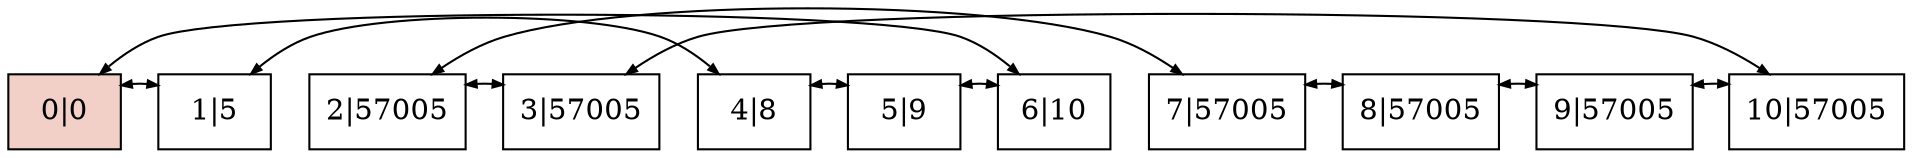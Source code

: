 digraph structs {
	subgraph {
		nodesep = 0.5;
		node [ shape = box, weight = 100 ];
		edge [ style = invis, dir=both, arrowsize = 0.5 ];

		struct0 [label="0|0", style=filled, fillcolor="#f2cfc7"];
		struct1 [label="1|5"];
		struct2 [label="2|57005"];
		struct3 [label="3|57005"];
		struct4 [label="4|8"];
		struct5 [label="5|9"];
		struct6 [label="6|10"];
		struct7 [label="7|57005"];
		struct8 [label="8|57005"];
		struct9 [label="9|57005"];
		struct10 [label="10|57005"];


		{rank = same; struct0; struct1; struct2; struct3; struct4; struct5; struct6; struct7; struct8; struct9; struct10; }
		struct0 -> struct1 -> struct2 -> struct3 -> struct4 -> struct5 -> struct6 -> struct7 -> struct8 -> struct9 -> struct10

	}

	subgraph {
		node [arrowtail=dot]
		struct0 -> struct1 [dir=both, arrowsize=0.5]
		struct1 -> struct4 [dir=both, arrowsize=0.5]
		struct4 -> struct5 [dir=both, arrowsize=0.5]
		struct5 -> struct6 [dir=both, arrowsize=0.5]
		struct6 -> struct0 [dir=both, arrowsize=0.5]
		struct2 -> struct3 [dir=both, arrowsize=0.5]
		struct2 -> struct7 [dir=both, arrowsize=0.5]
		struct7 -> struct8 [dir=both, arrowsize=0.5]
		struct8 -> struct9 [dir=both, arrowsize=0.5]
		struct9 -> struct10 [dir=both, arrowsize=0.5]
		struct10 -> struct3 [dir=both, arrowsize=0.5]

	}

}
